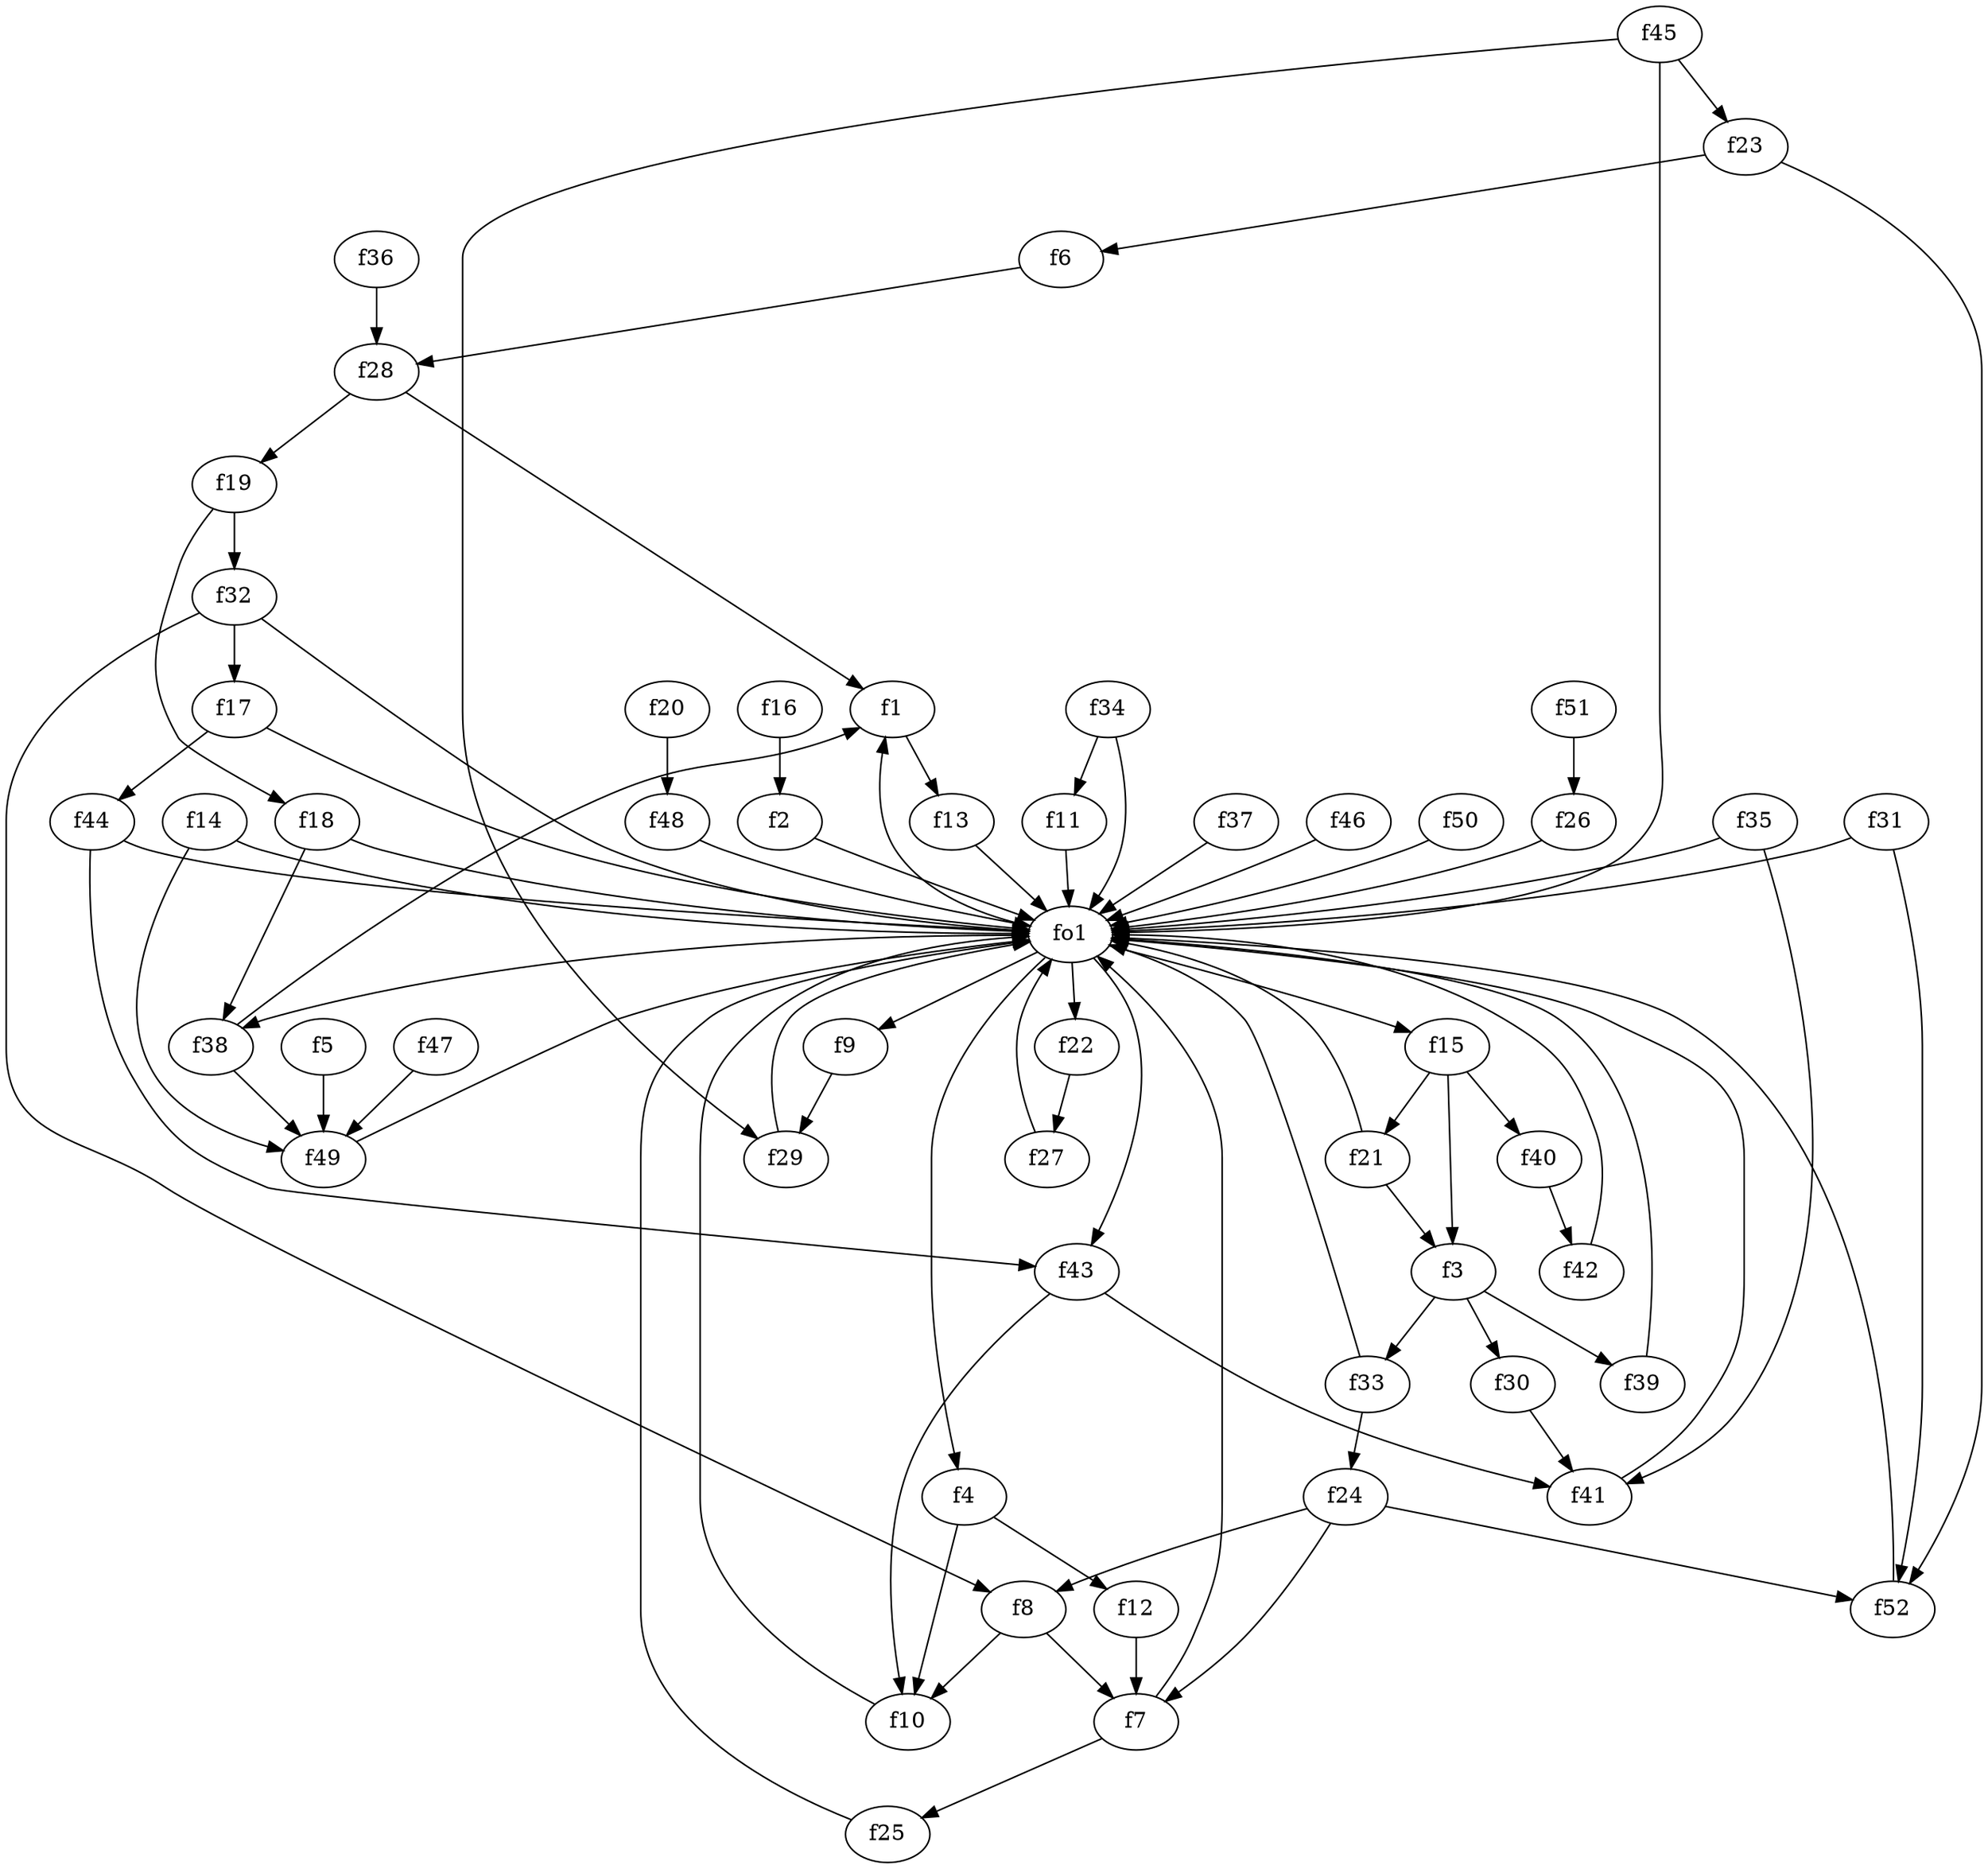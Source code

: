 strict digraph  {
f1;
f2;
f3;
f4;
f5;
f6;
f7;
f8;
f9;
f10;
f11;
f12;
f13;
f14;
f15;
f16;
f17;
f18;
f19;
f20;
f21;
f22;
f23;
f24;
f25;
f26;
f27;
f28;
f29;
f30;
f31;
f32;
f33;
f34;
f35;
f36;
f37;
f38;
f39;
f40;
f41;
f42;
f43;
f44;
f45;
f46;
f47;
f48;
f49;
f50;
f51;
f52;
fo1;
f1 -> f13  [weight=2];
f2 -> fo1  [weight=2];
f3 -> f30  [weight=2];
f3 -> f33  [weight=2];
f3 -> f39  [weight=2];
f4 -> f12  [weight=2];
f4 -> f10  [weight=2];
f5 -> f49  [weight=2];
f6 -> f28  [weight=2];
f7 -> fo1  [weight=2];
f7 -> f25  [weight=2];
f8 -> f7  [weight=2];
f8 -> f10  [weight=2];
f9 -> f29  [weight=2];
f10 -> fo1  [weight=2];
f11 -> fo1  [weight=2];
f12 -> f7  [weight=2];
f13 -> fo1  [weight=2];
f14 -> f49  [weight=2];
f14 -> fo1  [weight=2];
f15 -> f3  [weight=2];
f15 -> f21  [weight=2];
f15 -> f40  [weight=2];
f16 -> f2  [weight=2];
f17 -> f44  [weight=2];
f17 -> fo1  [weight=2];
f18 -> fo1  [weight=2];
f18 -> f38  [weight=2];
f19 -> f32  [weight=2];
f19 -> f18  [weight=2];
f20 -> f48  [weight=2];
f21 -> f3  [weight=2];
f21 -> fo1  [weight=2];
f22 -> f27  [weight=2];
f23 -> f52  [weight=2];
f23 -> f6  [weight=2];
f24 -> f52  [weight=2];
f24 -> f7  [weight=2];
f24 -> f8  [weight=2];
f25 -> fo1  [weight=2];
f26 -> fo1  [weight=2];
f27 -> fo1  [weight=2];
f28 -> f19  [weight=2];
f28 -> f1  [weight=2];
f29 -> fo1  [weight=2];
f30 -> f41  [weight=2];
f31 -> fo1  [weight=2];
f31 -> f52  [weight=2];
f32 -> f8  [weight=2];
f32 -> f17  [weight=2];
f32 -> fo1  [weight=2];
f33 -> fo1  [weight=2];
f33 -> f24  [weight=2];
f34 -> f11  [weight=2];
f34 -> fo1  [weight=2];
f35 -> fo1  [weight=2];
f35 -> f41  [weight=2];
f36 -> f28  [weight=2];
f37 -> fo1  [weight=2];
f38 -> f1  [weight=2];
f38 -> f49  [weight=2];
f39 -> fo1  [weight=2];
f40 -> f42  [weight=2];
f41 -> fo1  [weight=2];
f42 -> fo1  [weight=2];
f43 -> f10  [weight=2];
f43 -> f41  [weight=2];
f44 -> f43  [weight=2];
f44 -> fo1  [weight=2];
f45 -> f23  [weight=2];
f45 -> fo1  [weight=2];
f45 -> f29  [weight=2];
f46 -> fo1  [weight=2];
f47 -> f49  [weight=2];
f48 -> fo1  [weight=2];
f49 -> fo1  [weight=2];
f50 -> fo1  [weight=2];
f51 -> f26  [weight=2];
f52 -> fo1  [weight=2];
fo1 -> f38  [weight=2];
fo1 -> f15  [weight=2];
fo1 -> f4  [weight=2];
fo1 -> f22  [weight=2];
fo1 -> f43  [weight=2];
fo1 -> f1  [weight=2];
fo1 -> f9  [weight=2];
}

